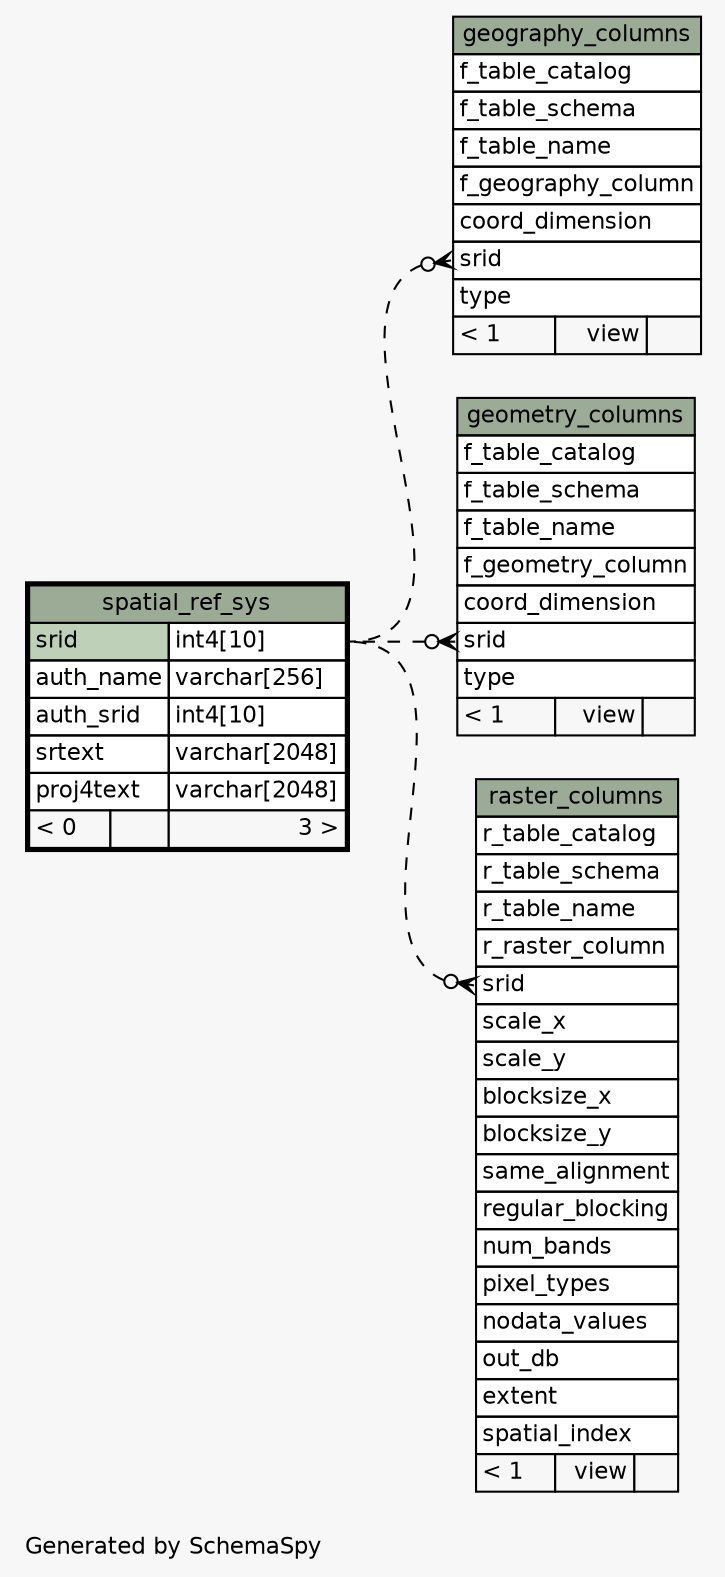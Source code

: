 // dot 2.38.0 on Windows 10 10.0
// SchemaSpy rev 590
digraph "impliedTwoDegreesRelationshipsDiagram" {
  graph [
    rankdir="RL"
    bgcolor="#f7f7f7"
    label="\nGenerated by SchemaSpy"
    labeljust="l"
    nodesep="0.18"
    ranksep="0.46"
    fontname="Helvetica"
    fontsize="11"
  ];
  node [
    fontname="Helvetica"
    fontsize="11"
    shape="plaintext"
  ];
  edge [
    arrowsize="0.8"
  ];
  "geography_columns":"srid":w -> "spatial_ref_sys":"srid.type":e [arrowhead=none dir=back arrowtail=crowodot style=dashed];
  "geometry_columns":"srid":w -> "spatial_ref_sys":"srid.type":e [arrowhead=none dir=back arrowtail=crowodot style=dashed];
  "raster_columns":"srid":w -> "spatial_ref_sys":"srid.type":e [arrowhead=none dir=back arrowtail=crowodot style=dashed];
  "geography_columns" [
    label=<
    <TABLE BORDER="0" CELLBORDER="1" CELLSPACING="0" BGCOLOR="#ffffff">
      <TR><TD COLSPAN="3" BGCOLOR="#9bab96" ALIGN="CENTER">geography_columns</TD></TR>
      <TR><TD PORT="f_table_catalog" COLSPAN="3" ALIGN="LEFT">f_table_catalog</TD></TR>
      <TR><TD PORT="f_table_schema" COLSPAN="3" ALIGN="LEFT">f_table_schema</TD></TR>
      <TR><TD PORT="f_table_name" COLSPAN="3" ALIGN="LEFT">f_table_name</TD></TR>
      <TR><TD PORT="f_geography_column" COLSPAN="3" ALIGN="LEFT">f_geography_column</TD></TR>
      <TR><TD PORT="coord_dimension" COLSPAN="3" ALIGN="LEFT">coord_dimension</TD></TR>
      <TR><TD PORT="srid" COLSPAN="3" ALIGN="LEFT">srid</TD></TR>
      <TR><TD PORT="type" COLSPAN="3" ALIGN="LEFT">type</TD></TR>
      <TR><TD ALIGN="LEFT" BGCOLOR="#f7f7f7">&lt; 1</TD><TD ALIGN="RIGHT" BGCOLOR="#f7f7f7">view</TD><TD ALIGN="RIGHT" BGCOLOR="#f7f7f7">  </TD></TR>
    </TABLE>>
    URL="geography_columns.html"
    tooltip="geography_columns"
  ];
  "geometry_columns" [
    label=<
    <TABLE BORDER="0" CELLBORDER="1" CELLSPACING="0" BGCOLOR="#ffffff">
      <TR><TD COLSPAN="3" BGCOLOR="#9bab96" ALIGN="CENTER">geometry_columns</TD></TR>
      <TR><TD PORT="f_table_catalog" COLSPAN="3" ALIGN="LEFT">f_table_catalog</TD></TR>
      <TR><TD PORT="f_table_schema" COLSPAN="3" ALIGN="LEFT">f_table_schema</TD></TR>
      <TR><TD PORT="f_table_name" COLSPAN="3" ALIGN="LEFT">f_table_name</TD></TR>
      <TR><TD PORT="f_geometry_column" COLSPAN="3" ALIGN="LEFT">f_geometry_column</TD></TR>
      <TR><TD PORT="coord_dimension" COLSPAN="3" ALIGN="LEFT">coord_dimension</TD></TR>
      <TR><TD PORT="srid" COLSPAN="3" ALIGN="LEFT">srid</TD></TR>
      <TR><TD PORT="type" COLSPAN="3" ALIGN="LEFT">type</TD></TR>
      <TR><TD ALIGN="LEFT" BGCOLOR="#f7f7f7">&lt; 1</TD><TD ALIGN="RIGHT" BGCOLOR="#f7f7f7">view</TD><TD ALIGN="RIGHT" BGCOLOR="#f7f7f7">  </TD></TR>
    </TABLE>>
    URL="geometry_columns.html"
    tooltip="geometry_columns"
  ];
  "raster_columns" [
    label=<
    <TABLE BORDER="0" CELLBORDER="1" CELLSPACING="0" BGCOLOR="#ffffff">
      <TR><TD COLSPAN="3" BGCOLOR="#9bab96" ALIGN="CENTER">raster_columns</TD></TR>
      <TR><TD PORT="r_table_catalog" COLSPAN="3" ALIGN="LEFT">r_table_catalog</TD></TR>
      <TR><TD PORT="r_table_schema" COLSPAN="3" ALIGN="LEFT">r_table_schema</TD></TR>
      <TR><TD PORT="r_table_name" COLSPAN="3" ALIGN="LEFT">r_table_name</TD></TR>
      <TR><TD PORT="r_raster_column" COLSPAN="3" ALIGN="LEFT">r_raster_column</TD></TR>
      <TR><TD PORT="srid" COLSPAN="3" ALIGN="LEFT">srid</TD></TR>
      <TR><TD PORT="scale_x" COLSPAN="3" ALIGN="LEFT">scale_x</TD></TR>
      <TR><TD PORT="scale_y" COLSPAN="3" ALIGN="LEFT">scale_y</TD></TR>
      <TR><TD PORT="blocksize_x" COLSPAN="3" ALIGN="LEFT">blocksize_x</TD></TR>
      <TR><TD PORT="blocksize_y" COLSPAN="3" ALIGN="LEFT">blocksize_y</TD></TR>
      <TR><TD PORT="same_alignment" COLSPAN="3" ALIGN="LEFT">same_alignment</TD></TR>
      <TR><TD PORT="regular_blocking" COLSPAN="3" ALIGN="LEFT">regular_blocking</TD></TR>
      <TR><TD PORT="num_bands" COLSPAN="3" ALIGN="LEFT">num_bands</TD></TR>
      <TR><TD PORT="pixel_types" COLSPAN="3" ALIGN="LEFT">pixel_types</TD></TR>
      <TR><TD PORT="nodata_values" COLSPAN="3" ALIGN="LEFT">nodata_values</TD></TR>
      <TR><TD PORT="out_db" COLSPAN="3" ALIGN="LEFT">out_db</TD></TR>
      <TR><TD PORT="extent" COLSPAN="3" ALIGN="LEFT">extent</TD></TR>
      <TR><TD PORT="spatial_index" COLSPAN="3" ALIGN="LEFT">spatial_index</TD></TR>
      <TR><TD ALIGN="LEFT" BGCOLOR="#f7f7f7">&lt; 1</TD><TD ALIGN="RIGHT" BGCOLOR="#f7f7f7">view</TD><TD ALIGN="RIGHT" BGCOLOR="#f7f7f7">  </TD></TR>
    </TABLE>>
    URL="raster_columns.html"
    tooltip="raster_columns"
  ];
  "spatial_ref_sys" [
    label=<
    <TABLE BORDER="2" CELLBORDER="1" CELLSPACING="0" BGCOLOR="#ffffff">
      <TR><TD COLSPAN="3" BGCOLOR="#9bab96" ALIGN="CENTER">spatial_ref_sys</TD></TR>
      <TR><TD PORT="srid" COLSPAN="2" BGCOLOR="#bed1b8" ALIGN="LEFT">srid</TD><TD PORT="srid.type" ALIGN="LEFT">int4[10]</TD></TR>
      <TR><TD PORT="auth_name" COLSPAN="2" ALIGN="LEFT">auth_name</TD><TD PORT="auth_name.type" ALIGN="LEFT">varchar[256]</TD></TR>
      <TR><TD PORT="auth_srid" COLSPAN="2" ALIGN="LEFT">auth_srid</TD><TD PORT="auth_srid.type" ALIGN="LEFT">int4[10]</TD></TR>
      <TR><TD PORT="srtext" COLSPAN="2" ALIGN="LEFT">srtext</TD><TD PORT="srtext.type" ALIGN="LEFT">varchar[2048]</TD></TR>
      <TR><TD PORT="proj4text" COLSPAN="2" ALIGN="LEFT">proj4text</TD><TD PORT="proj4text.type" ALIGN="LEFT">varchar[2048]</TD></TR>
      <TR><TD ALIGN="LEFT" BGCOLOR="#f7f7f7">&lt; 0</TD><TD ALIGN="RIGHT" BGCOLOR="#f7f7f7">  </TD><TD ALIGN="RIGHT" BGCOLOR="#f7f7f7">3 &gt;</TD></TR>
    </TABLE>>
    URL="spatial_ref_sys.html"
    tooltip="spatial_ref_sys"
  ];
}
